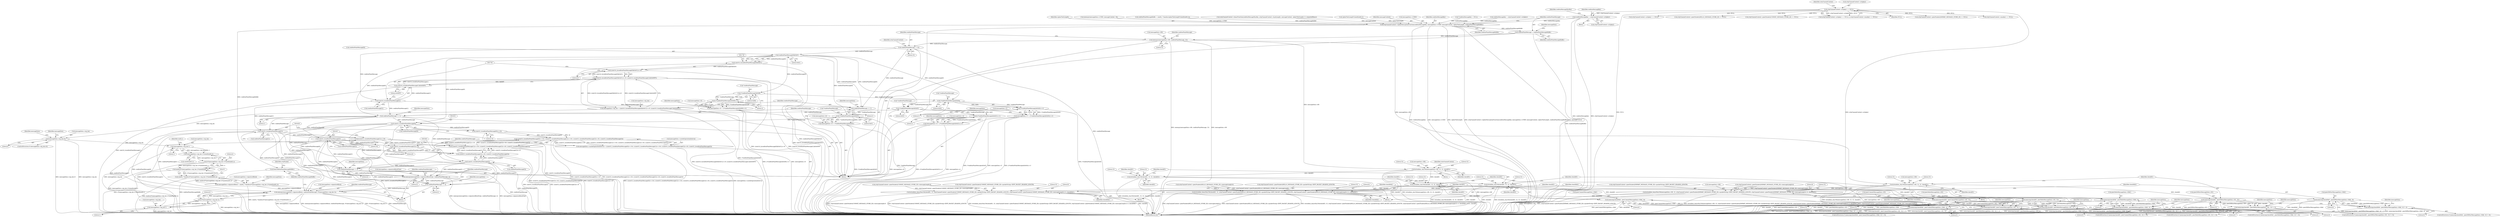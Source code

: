 digraph "0_bzrtp_bbb1e6e2f467ee4bd7b9a8c800e4f07343d7d99b@pointer" {
"1001330" [label="(Call,confirmMessageKey = zrtpChannelContext->zrtpkeyi)"];
"1001317" [label="(Call,zrtpChannelContext->zrtpkeyi == NULL)"];
"1001438" [label="(Call,zrtpChannelContext->cipherDecryptionFunction(confirmMessageKey, messageData->CFBIV, messageContent, cipherTextLength, confirmPlainMessageBuffer))"];
"1001446" [label="(Call,confirmPlainMessage = confirmPlainMessageBuffer)"];
"1001449" [label="(Call,memcpy(messageData->H0, confirmPlainMessage, 32))"];
"1001455" [label="(Call,confirmPlainMessage +=33)"];
"1001757" [label="(Call,confirmPlainMessage[0]&0x01)"];
"1001755" [label="(Call,(uint16_t)(confirmPlainMessage[0]&0x01))"];
"1001754" [label="(Call,((uint16_t)(confirmPlainMessage[0]&0x01))<<8)"];
"1001753" [label="(Call,((uint16_t)(confirmPlainMessage[0]&0x01))<<8 | (((uint16_t)confirmPlainMessage[1])&0x00FF))"];
"1001749" [label="(Call,messageData->sig_len = ((uint16_t)(confirmPlainMessage[0]&0x01))<<8 | (((uint16_t)confirmPlainMessage[1])&0x00FF))"];
"1001851" [label="(Call,messageData->sig_len>0)"];
"1001876" [label="(Call,messageData->sig_len-1)"];
"1001875" [label="(Call,(messageData->sig_len-1)*sizeof(uint8_t))"];
"1001873" [label="(Call,4*(messageData->sig_len-1)*sizeof(uint8_t))"];
"1001872" [label="(Call,malloc(4*(messageData->sig_len-1)*sizeof(uint8_t)))"];
"1001870" [label="(Call,(uint8_t *)malloc(4*(messageData->sig_len-1)*sizeof(uint8_t)))"];
"1001866" [label="(Call,messageData->signatureBlock = (uint8_t *)malloc(4*(messageData->sig_len-1)*sizeof(uint8_t)))"];
"1001883" [label="(Call,memcpy(messageData->signatureBlock, confirmPlainMessage, 4*(messageData->sig_len-1)))"];
"1001890" [label="(Call,messageData->sig_len-1)"];
"1001888" [label="(Call,4*(messageData->sig_len-1))"];
"1001770" [label="(Call,confirmPlainMessage += 2)"];
"1001811" [label="(Call,confirmPlainMessage += 1)"];
"1001820" [label="(Call,(uint32_t)confirmPlainMessage[0])"];
"1001819" [label="(Call,((uint32_t)confirmPlainMessage[0])<<24)"];
"1001818" [label="(Call,(((uint32_t)confirmPlainMessage[0])<<24) | (((uint32_t)confirmPlainMessage[1])<<16) | (((uint32_t)confirmPlainMessage[2])<<8) | ((uint32_t)confirmPlainMessage[3]))"];
"1001814" [label="(Call,messageData->cacheExpirationInterval = (((uint32_t)confirmPlainMessage[0])<<24) | (((uint32_t)confirmPlainMessage[1])<<16) | (((uint32_t)confirmPlainMessage[2])<<8) | ((uint32_t)confirmPlainMessage[3]))"];
"1001847" [label="(Call,confirmPlainMessage += 4)"];
"1001857" [label="(Call,memcpy(messageData->signatureBlockType, confirmPlainMessage, 4))"];
"1001863" [label="(Call,confirmPlainMessage += 4)"];
"1001828" [label="(Call,(uint32_t)confirmPlainMessage[1])"];
"1001827" [label="(Call,((uint32_t)confirmPlainMessage[1])<<16)"];
"1001826" [label="(Call,(((uint32_t)confirmPlainMessage[1])<<16) | (((uint32_t)confirmPlainMessage[2])<<8) | ((uint32_t)confirmPlainMessage[3]))"];
"1001836" [label="(Call,(uint32_t)confirmPlainMessage[2])"];
"1001835" [label="(Call,((uint32_t)confirmPlainMessage[2])<<8)"];
"1001834" [label="(Call,(((uint32_t)confirmPlainMessage[2])<<8) | ((uint32_t)confirmPlainMessage[3]))"];
"1001842" [label="(Call,(uint32_t)confirmPlainMessage[3])"];
"1001778" [label="(Call,(*confirmPlainMessage)&0x08)"];
"1001777" [label="(Call,((*confirmPlainMessage)&0x08)>>3)"];
"1001773" [label="(Call,messageData->E = ((*confirmPlainMessage)&0x08)>>3)"];
"1001788" [label="(Call,(*confirmPlainMessage)&0x04)"];
"1001787" [label="(Call,((*confirmPlainMessage)&0x04)>>2)"];
"1001783" [label="(Call,messageData->V = ((*confirmPlainMessage)&0x04)>>2)"];
"1001798" [label="(Call,(*confirmPlainMessage)&0x02)"];
"1001797" [label="(Call,((*confirmPlainMessage)&0x02)>>1)"];
"1001793" [label="(Call,messageData->A = ((*confirmPlainMessage)&0x02)>>1)"];
"1001807" [label="(Call,(*confirmPlainMessage)&0x01)"];
"1001803" [label="(Call,messageData->D = (*confirmPlainMessage)&0x01)"];
"1001764" [label="(Call,(uint16_t)confirmPlainMessage[1])"];
"1001763" [label="(Call,((uint16_t)confirmPlainMessage[1])&0x00FF)"];
"1001472" [label="(Call,bctoolbox_sha256(messageData->H0, 32, 32, checkH1))"];
"1001513" [label="(Call,bctoolbox_sha256(checkH1, 32, 32, checkH2))"];
"1001520" [label="(Call,memcmp(checkH2, peerCommitMessageData->H2, 32))"];
"1001519" [label="(Call,memcmp(checkH2, peerCommitMessageData->H2, 32) != 0)"];
"1001532" [label="(Call,bctoolbox_hmacSha256(checkH1, 32, zrtpChannelContext->peerPackets[COMMIT_MESSAGE_STORE_ID]->packetString+ZRTP_PACKET_HEADER_LENGTH, zrtpChannelContext->peerPackets[COMMIT_MESSAGE_STORE_ID]->messageLength-8, 8, checkMAC))"];
"1001557" [label="(Call,memcmp(checkMAC, peerCommitMessageData->MAC, 8))"];
"1001556" [label="(Call,memcmp(checkMAC, peerCommitMessageData->MAC, 8) != 0)"];
"1001599" [label="(Call,bctoolbox_sha256(checkH1, 32, 32, checkH2))"];
"1001604" [label="(Call,bctoolbox_sha256(checkH2, 32, 32, checkH3))"];
"1001611" [label="(Call,memcmp(checkH3, peerHelloMessageData->H3, 32))"];
"1001610" [label="(Call,memcmp(checkH3, peerHelloMessageData->H3, 32) != 0)"];
"1001623" [label="(Call,bctoolbox_hmacSha256(checkH2, 32, zrtpChannelContext->peerPackets[HELLO_MESSAGE_STORE_ID]->packetString+ZRTP_PACKET_HEADER_LENGTH, zrtpChannelContext->peerPackets[HELLO_MESSAGE_STORE_ID]->messageLength-8, 8, checkMAC))"];
"1001648" [label="(Call,memcmp(checkMAC, peerHelloMessageData->MAC, 8))"];
"1001647" [label="(Call,memcmp(checkMAC, peerHelloMessageData->MAC, 8) != 0)"];
"1001689" [label="(Call,bctoolbox_sha256(messageData->H0, 32, 32, checkH1))"];
"1001698" [label="(Call,memcmp(checkH1, peerDHPartMessageData->H1, 32))"];
"1001697" [label="(Call,memcmp(checkH1, peerDHPartMessageData->H1, 32) != 0)"];
"1001710" [label="(Call,bctoolbox_hmacSha256(messageData->H0, 32, zrtpChannelContext->peerPackets[DHPART_MESSAGE_STORE_ID]->packetString+ZRTP_PACKET_HEADER_LENGTH, zrtpChannelContext->peerPackets[DHPART_MESSAGE_STORE_ID]->messageLength-8, 8, checkMAC))"];
"1001737" [label="(Call,memcmp(checkMAC, peerDHPartMessageData->MAC, 8))"];
"1001736" [label="(Call,memcmp(checkMAC, peerDHPartMessageData->MAC, 8) != 0)"];
"1001902" [label="(Call,free(confirmPlainMessageBuffer))"];
"1001808" [label="(Call,*confirmPlainMessage)"];
"1001801" [label="(Literal,0x02)"];
"1001899" [label="(Identifier,messageData)"];
"1001607" [label="(Literal,32)"];
"1001349" [label="(Call,zrtpChannelContext->zrtpkeyr == NULL)"];
"1001294" [label="(Block,)"];
"1001876" [label="(Call,messageData->sig_len-1)"];
"1001828" [label="(Call,(uint32_t)confirmPlainMessage[1])"];
"1001599" [label="(Call,bctoolbox_sha256(checkH1, 32, 32, checkH2))"];
"1001735" [label="(ControlStructure,if (memcmp(checkMAC, peerDHPartMessageData->MAC, 8) != 0))"];
"1001802" [label="(Literal,1)"];
"1001737" [label="(Call,memcmp(checkMAC, peerDHPartMessageData->MAC, 8))"];
"1001331" [label="(Identifier,confirmMessageKey)"];
"1001834" [label="(Call,(((uint32_t)confirmPlainMessage[2])<<8) | ((uint32_t)confirmPlainMessage[3]))"];
"1001803" [label="(Call,messageData->D = (*confirmPlainMessage)&0x01)"];
"1001449" [label="(Call,memcpy(messageData->H0, confirmPlainMessage, 32))"];
"1001362" [label="(Call,confirmMessageKey = zrtpChannelContext->zrtpkeyr)"];
"1001862" [label="(Literal,4)"];
"1001520" [label="(Call,memcmp(checkH2, peerCommitMessageData->H2, 32))"];
"1001793" [label="(Call,messageData->A = ((*confirmPlainMessage)&0x02)>>1)"];
"1001750" [label="(Call,messageData->sig_len)"];
"1001795" [label="(Identifier,messageData)"];
"1001434" [label="(Call,cipherTextLength*sizeof(uint8_t))"];
"1001882" [label="(Identifier,uint8_t)"];
"1001602" [label="(Literal,32)"];
"1001482" [label="(Identifier,zrtpChannelContext)"];
"1001544" [label="(Call,zrtpChannelContext->peerPackets[COMMIT_MESSAGE_STORE_ID]->messageLength-8)"];
"1001715" [label="(Call,zrtpChannelContext->peerPackets[DHPART_MESSAGE_STORE_ID]->packetString+ZRTP_PACKET_HEADER_LENGTH)"];
"1001443" [label="(Identifier,messageContent)"];
"1001779" [label="(Call,*confirmPlainMessage)"];
"1001518" [label="(ControlStructure,if (memcmp(checkH2, peerCommitMessageData->H2, 32) != 0))"];
"1001462" [label="(Identifier,zrtpChannelContext)"];
"1001661" [label="(Block,)"];
"1001533" [label="(Identifier,checkH1)"];
"1001476" [label="(Literal,32)"];
"1001605" [label="(Identifier,checkH2)"];
"1001645" [label="(Identifier,checkMAC)"];
"1001794" [label="(Call,messageData->A)"];
"1001742" [label="(Literal,8)"];
"1001819" [label="(Call,((uint32_t)confirmPlainMessage[0])<<24)"];
"1001698" [label="(Call,memcmp(checkH1, peerDHPartMessageData->H1, 32))"];
"1001707" [label="(Identifier,messageData)"];
"1001844" [label="(Call,confirmPlainMessage[3])"];
"1001778" [label="(Call,(*confirmPlainMessage)&0x08)"];
"1001557" [label="(Call,memcmp(checkMAC, peerCommitMessageData->MAC, 8))"];
"1001704" [label="(Literal,0)"];
"1001612" [label="(Identifier,checkH3)"];
"1001624" [label="(Identifier,checkH2)"];
"1001440" [label="(Call,messageData->CFBIV)"];
"1001866" [label="(Call,messageData->signatureBlock = (uint8_t *)malloc(4*(messageData->sig_len-1)*sizeof(uint8_t)))"];
"1001764" [label="(Call,(uint16_t)confirmPlainMessage[1])"];
"1001772" [label="(Literal,2)"];
"1001516" [label="(Literal,32)"];
"1001336" [label="(Identifier,confirmMessageMacKey)"];
"1001757" [label="(Call,confirmPlainMessage[0]&0x01)"];
"1001711" [label="(Call,messageData->H0)"];
"1001906" [label="(Identifier,zrtpPacket)"];
"1001758" [label="(Call,confirmPlainMessage[0])"];
"1001749" [label="(Call,messageData->sig_len = ((uint16_t)(confirmPlainMessage[0]&0x01))<<8 | (((uint16_t)confirmPlainMessage[1])&0x00FF))"];
"1001761" [label="(Literal,0x01)"];
"1001576" [label="(Call,zrtpChannelContext->peerPackets[HELLO_MESSAGE_STORE_ID] == NULL)"];
"1001766" [label="(Call,confirmPlainMessage[1])"];
"1001855" [label="(Literal,0)"];
"1001472" [label="(Call,bctoolbox_sha256(messageData->H0, 32, 32, checkH1))"];
"1001695" [label="(Identifier,checkH1)"];
"1001785" [label="(Identifier,messageData)"];
"1001833" [label="(Literal,16)"];
"1001781" [label="(Literal,0x08)"];
"1001867" [label="(Call,messageData->signatureBlock)"];
"1001812" [label="(Identifier,confirmPlainMessage)"];
"1001439" [label="(Identifier,confirmMessageKey)"];
"1001694" [label="(Literal,32)"];
"1001453" [label="(Identifier,confirmPlainMessage)"];
"1001445" [label="(Identifier,confirmPlainMessageBuffer)"];
"1001724" [label="(Call,zrtpChannelContext->peerPackets[DHPART_MESSAGE_STORE_ID]->messageLength-8)"];
"1001842" [label="(Call,(uint32_t)confirmPlainMessage[3])"];
"1001863" [label="(Call,confirmPlainMessage += 4)"];
"1001865" [label="(Literal,4)"];
"1001478" [label="(Identifier,checkH1)"];
"1001490" [label="(Call,zrtpChannelContext->peerPackets[COMMIT_MESSAGE_STORE_ID] == NULL)"];
"1001324" [label="(Identifier,zrtpChannelContext)"];
"1001535" [label="(Call,zrtpChannelContext->peerPackets[COMMIT_MESSAGE_STORE_ID]->packetString+ZRTP_PACKET_HEADER_LENGTH)"];
"1001534" [label="(Literal,32)"];
"1001553" [label="(Literal,8)"];
"1001822" [label="(Call,confirmPlainMessage[0])"];
"1001316" [label="(Call,(zrtpChannelContext->zrtpkeyi == NULL) || (zrtpChannelContext->mackeyi == NULL))"];
"1001562" [label="(Literal,8)"];
"1001529" [label="(Identifier,messageData)"];
"1001858" [label="(Call,messageData->signatureBlockType)"];
"1001710" [label="(Call,bctoolbox_hmacSha256(messageData->H0, 32, zrtpChannelContext->peerPackets[DHPART_MESSAGE_STORE_ID]->packetString+ZRTP_PACKET_HEADER_LENGTH, zrtpChannelContext->peerPackets[DHPART_MESSAGE_STORE_ID]->messageLength-8, 8, checkMAC))"];
"1001555" [label="(ControlStructure,if (memcmp(checkMAC, peerCommitMessageData->MAC, 8) != 0))"];
"1001813" [label="(Literal,1)"];
"1001525" [label="(Literal,32)"];
"1001700" [label="(Call,peerDHPartMessageData->H1)"];
"1001321" [label="(Identifier,NULL)"];
"1001751" [label="(Identifier,messageData)"];
"1001613" [label="(Call,peerHelloMessageData->H3)"];
"1001635" [label="(Call,zrtpChannelContext->peerPackets[HELLO_MESSAGE_STORE_ID]->messageLength-8)"];
"1001734" [label="(Identifier,checkMAC)"];
"1001521" [label="(Identifier,checkH2)"];
"1001769" [label="(Literal,0x00FF)"];
"1001603" [label="(Identifier,checkH2)"];
"1001773" [label="(Call,messageData->E = ((*confirmPlainMessage)&0x08)>>3)"];
"1001609" [label="(ControlStructure,if (memcmp(checkH3, peerHelloMessageData->H3, 32) != 0))"];
"1001743" [label="(Literal,0)"];
"1001648" [label="(Call,memcmp(checkMAC, peerHelloMessageData->MAC, 8))"];
"1001880" [label="(Literal,1)"];
"1001650" [label="(Call,peerHelloMessageData->MAC)"];
"1001861" [label="(Identifier,confirmPlainMessage)"];
"1001851" [label="(Call,messageData->sig_len>0)"];
"1001296" [label="(Call,*confirmMessageKey = NULL)"];
"1001856" [label="(Block,)"];
"1001485" [label="(Block,)"];
"1001447" [label="(Identifier,confirmPlainMessage)"];
"1001835" [label="(Call,((uint32_t)confirmPlainMessage[2])<<8)"];
"1001646" [label="(ControlStructure,if (memcmp(checkMAC, peerHelloMessageData->MAC, 8) != 0))"];
"1001703" [label="(Literal,32)"];
"1001820" [label="(Call,(uint32_t)confirmPlainMessage[0])"];
"1001816" [label="(Identifier,messageData)"];
"1001775" [label="(Identifier,messageData)"];
"1001647" [label="(Call,memcmp(checkMAC, peerHelloMessageData->MAC, 8) != 0)"];
"1001739" [label="(Call,peerDHPartMessageData->MAC)"];
"1001317" [label="(Call,zrtpChannelContext->zrtpkeyi == NULL)"];
"1001526" [label="(Literal,0)"];
"1001456" [label="(Identifier,confirmPlainMessage)"];
"1001903" [label="(Identifier,confirmPlainMessageBuffer)"];
"1001849" [label="(Literal,4)"];
"1001600" [label="(Identifier,checkH1)"];
"1001783" [label="(Call,messageData->V = ((*confirmPlainMessage)&0x04)>>2)"];
"1001626" [label="(Call,zrtpChannelContext->peerPackets[HELLO_MESSAGE_STORE_ID]->packetString+ZRTP_PACKET_HEADER_LENGTH)"];
"1001666" [label="(Call,zrtpChannelContext->peerPackets[DHPART_MESSAGE_STORE_ID] == NULL)"];
"1001877" [label="(Call,messageData->sig_len)"];
"1001446" [label="(Call,confirmPlainMessage = confirmPlainMessageBuffer)"];
"1001444" [label="(Identifier,cipherTextLength)"];
"1001314" [label="(Block,)"];
"1001804" [label="(Call,messageData->D)"];
"1001770" [label="(Call,confirmPlainMessage += 2)"];
"1001827" [label="(Call,((uint32_t)confirmPlainMessage[1])<<16)"];
"1001763" [label="(Call,((uint16_t)confirmPlainMessage[1])&0x00FF)"];
"1001556" [label="(Call,memcmp(checkMAC, peerCommitMessageData->MAC, 8) != 0)"];
"1001318" [label="(Call,zrtpChannelContext->zrtpkeyi)"];
"1001853" [label="(Identifier,messageData)"];
"1001753" [label="(Call,((uint16_t)(confirmPlainMessage[0]&0x01))<<8 | (((uint16_t)confirmPlainMessage[1])&0x00FF))"];
"1001448" [label="(Identifier,confirmPlainMessageBuffer)"];
"1001755" [label="(Call,(uint16_t)(confirmPlainMessage[0]&0x01))"];
"1001826" [label="(Call,(((uint32_t)confirmPlainMessage[1])<<16) | (((uint32_t)confirmPlainMessage[2])<<8) | ((uint32_t)confirmPlainMessage[3]))"];
"1001788" [label="(Call,(*confirmPlainMessage)&0x04)"];
"1001733" [label="(Literal,8)"];
"1001451" [label="(Identifier,messageData)"];
"1001693" [label="(Literal,32)"];
"1001554" [label="(Identifier,checkMAC)"];
"1001746" [label="(Identifier,messageData)"];
"1001438" [label="(Call,zrtpChannelContext->cipherDecryptionFunction(confirmMessageKey, messageData->CFBIV, messageContent, cipherTextLength, confirmPlainMessageBuffer))"];
"1001604" [label="(Call,bctoolbox_sha256(checkH2, 32, 32, checkH3))"];
"1001455" [label="(Call,confirmPlainMessage +=33)"];
"1001515" [label="(Literal,32)"];
"1001850" [label="(ControlStructure,if (messageData->sig_len>0))"];
"1001610" [label="(Call,memcmp(checkH3, peerHelloMessageData->H3, 32) != 0)"];
"1001771" [label="(Identifier,confirmPlainMessage)"];
"1001784" [label="(Call,messageData->V)"];
"1001532" [label="(Call,bctoolbox_hmacSha256(checkH1, 32, zrtpChannelContext->peerPackets[COMMIT_MESSAGE_STORE_ID]->packetString+ZRTP_PACKET_HEADER_LENGTH, zrtpChannelContext->peerPackets[COMMIT_MESSAGE_STORE_ID]->messageLength-8, 8, checkMAC))"];
"1001623" [label="(Call,bctoolbox_hmacSha256(checkH2, 32, zrtpChannelContext->peerPackets[HELLO_MESSAGE_STORE_ID]->packetString+ZRTP_PACKET_HEADER_LENGTH, zrtpChannelContext->peerPackets[HELLO_MESSAGE_STORE_ID]->messageLength-8, 8, checkMAC))"];
"1001852" [label="(Call,messageData->sig_len)"];
"1001889" [label="(Literal,4)"];
"1001558" [label="(Identifier,checkMAC)"];
"1001873" [label="(Call,4*(messageData->sig_len-1)*sizeof(uint8_t))"];
"1001754" [label="(Call,((uint16_t)(confirmPlainMessage[0]&0x01))<<8)"];
"1001805" [label="(Identifier,messageData)"];
"1001864" [label="(Identifier,confirmPlainMessage)"];
"1001625" [label="(Literal,32)"];
"1001513" [label="(Call,bctoolbox_sha256(checkH1, 32, 32, checkH2))"];
"1001644" [label="(Literal,8)"];
"1001699" [label="(Identifier,checkH1)"];
"1001697" [label="(Call,memcmp(checkH1, peerDHPartMessageData->H1, 32) != 0)"];
"1001689" [label="(Call,bctoolbox_sha256(messageData->H0, 32, 32, checkH1))"];
"1001653" [label="(Literal,8)"];
"1001825" [label="(Literal,24)"];
"1001848" [label="(Identifier,confirmPlainMessage)"];
"1001714" [label="(Literal,32)"];
"1001712" [label="(Identifier,messageData)"];
"1001774" [label="(Call,messageData->E)"];
"1001649" [label="(Identifier,checkMAC)"];
"1001330" [label="(Call,confirmMessageKey = zrtpChannelContext->zrtpkeyi)"];
"1001787" [label="(Call,((*confirmPlainMessage)&0x04)>>2)"];
"1001884" [label="(Call,messageData->signatureBlock)"];
"1001611" [label="(Call,memcmp(checkH3, peerHelloMessageData->H3, 32))"];
"1001388" [label="(Call,memcpy(messageData->CFBIV, messageContent, 16))"];
"1001617" [label="(Literal,0)"];
"1001874" [label="(Literal,4)"];
"1001657" [label="(Identifier,messageData)"];
"1001332" [label="(Call,zrtpChannelContext->zrtpkeyi)"];
"1001457" [label="(Literal,33)"];
"1001902" [label="(Call,free(confirmPlainMessageBuffer))"];
"1001847" [label="(Call,confirmPlainMessage += 4)"];
"1001810" [label="(Literal,0x01)"];
"1001888" [label="(Call,4*(messageData->sig_len-1))"];
"1001891" [label="(Call,messageData->sig_len)"];
"1001777" [label="(Call,((*confirmPlainMessage)&0x08)>>3)"];
"1001791" [label="(Literal,0x04)"];
"1001872" [label="(Call,malloc(4*(messageData->sig_len-1)*sizeof(uint8_t)))"];
"1001859" [label="(Identifier,messageData)"];
"1001841" [label="(Literal,8)"];
"1001606" [label="(Literal,32)"];
"1001690" [label="(Call,messageData->H0)"];
"1001782" [label="(Literal,3)"];
"1001890" [label="(Call,messageData->sig_len-1)"];
"1001883" [label="(Call,memcpy(messageData->signatureBlock, confirmPlainMessage, 4*(messageData->sig_len-1)))"];
"1001857" [label="(Call,memcpy(messageData->signatureBlockType, confirmPlainMessage, 4))"];
"1001477" [label="(Literal,32)"];
"1001559" [label="(Call,peerCommitMessageData->MAC)"];
"1001894" [label="(Literal,1)"];
"1001563" [label="(Literal,0)"];
"1001514" [label="(Identifier,checkH1)"];
"1001322" [label="(Call,zrtpChannelContext->mackeyi == NULL)"];
"1001887" [label="(Identifier,confirmPlainMessage)"];
"1001815" [label="(Call,messageData->cacheExpirationInterval)"];
"1001566" [label="(Identifier,messageData)"];
"1001620" [label="(Identifier,messageData)"];
"1001429" [label="(Call,confirmPlainMessageBuffer = (uint8_t *)malloc(cipherTextLength*sizeof(uint8_t)))"];
"1001836" [label="(Call,(uint32_t)confirmPlainMessage[2])"];
"1001792" [label="(Literal,2)"];
"1001406" [label="(Call,zrtpChannelContext->hmacFunction(confirmMessageMacKey, zrtpChannelContext->hashLength, messageContent, cipherTextLength, 8, computedHmac))"];
"1001797" [label="(Call,((*confirmPlainMessage)&0x02)>>1)"];
"1001608" [label="(Identifier,checkH3)"];
"1001517" [label="(Identifier,checkH2)"];
"1001885" [label="(Identifier,messageData)"];
"1001811" [label="(Call,confirmPlainMessage += 1)"];
"1001473" [label="(Call,messageData->H0)"];
"1001798" [label="(Call,(*confirmPlainMessage)&0x02)"];
"1001654" [label="(Literal,0)"];
"1001696" [label="(ControlStructure,if (memcmp(checkH1, peerDHPartMessageData->H1, 32) != 0))"];
"1001450" [label="(Call,messageData->H0)"];
"1001814" [label="(Call,messageData->cacheExpirationInterval = (((uint32_t)confirmPlainMessage[0])<<24) | (((uint32_t)confirmPlainMessage[1])<<16) | (((uint32_t)confirmPlainMessage[2])<<8) | ((uint32_t)confirmPlainMessage[3]))"];
"1001881" [label="(Call,sizeof(uint8_t))"];
"1001789" [label="(Call,*confirmPlainMessage)"];
"1001470" [label="(Block,)"];
"1001868" [label="(Identifier,messageData)"];
"1001838" [label="(Call,confirmPlainMessage[2])"];
"1001570" [label="(Block,)"];
"1001736" [label="(Call,memcmp(checkMAC, peerDHPartMessageData->MAC, 8) != 0)"];
"1001818" [label="(Call,(((uint32_t)confirmPlainMessage[0])<<24) | (((uint32_t)confirmPlainMessage[1])<<16) | (((uint32_t)confirmPlainMessage[2])<<8) | ((uint32_t)confirmPlainMessage[3]))"];
"1001762" [label="(Literal,8)"];
"1001738" [label="(Identifier,checkMAC)"];
"1001454" [label="(Literal,32)"];
"1001616" [label="(Literal,32)"];
"1001601" [label="(Literal,32)"];
"1001522" [label="(Call,peerCommitMessageData->H2)"];
"1001875" [label="(Call,(messageData->sig_len-1)*sizeof(uint8_t))"];
"1001830" [label="(Call,confirmPlainMessage[1])"];
"1001966" [label="(MethodReturn,int)"];
"1001870" [label="(Call,(uint8_t *)malloc(4*(messageData->sig_len-1)*sizeof(uint8_t)))"];
"1001519" [label="(Call,memcmp(checkH2, peerCommitMessageData->H2, 32) != 0)"];
"1001799" [label="(Call,*confirmPlainMessage)"];
"1001807" [label="(Call,(*confirmPlainMessage)&0x01)"];
"1001330" -> "1001314"  [label="AST: "];
"1001330" -> "1001332"  [label="CFG: "];
"1001331" -> "1001330"  [label="AST: "];
"1001332" -> "1001330"  [label="AST: "];
"1001336" -> "1001330"  [label="CFG: "];
"1001330" -> "1001966"  [label="DDG: zrtpChannelContext->zrtpkeyi"];
"1001330" -> "1001966"  [label="DDG: confirmMessageKey"];
"1001317" -> "1001330"  [label="DDG: zrtpChannelContext->zrtpkeyi"];
"1001330" -> "1001438"  [label="DDG: confirmMessageKey"];
"1001317" -> "1001316"  [label="AST: "];
"1001317" -> "1001321"  [label="CFG: "];
"1001318" -> "1001317"  [label="AST: "];
"1001321" -> "1001317"  [label="AST: "];
"1001324" -> "1001317"  [label="CFG: "];
"1001316" -> "1001317"  [label="CFG: "];
"1001317" -> "1001966"  [label="DDG: zrtpChannelContext->zrtpkeyi"];
"1001317" -> "1001966"  [label="DDG: NULL"];
"1001317" -> "1001316"  [label="DDG: zrtpChannelContext->zrtpkeyi"];
"1001317" -> "1001316"  [label="DDG: NULL"];
"1001317" -> "1001322"  [label="DDG: NULL"];
"1001317" -> "1001349"  [label="DDG: NULL"];
"1001317" -> "1001490"  [label="DDG: NULL"];
"1001317" -> "1001576"  [label="DDG: NULL"];
"1001317" -> "1001666"  [label="DDG: NULL"];
"1001438" -> "1001294"  [label="AST: "];
"1001438" -> "1001445"  [label="CFG: "];
"1001439" -> "1001438"  [label="AST: "];
"1001440" -> "1001438"  [label="AST: "];
"1001443" -> "1001438"  [label="AST: "];
"1001444" -> "1001438"  [label="AST: "];
"1001445" -> "1001438"  [label="AST: "];
"1001447" -> "1001438"  [label="CFG: "];
"1001438" -> "1001966"  [label="DDG: confirmMessageKey"];
"1001438" -> "1001966"  [label="DDG: messageData->CFBIV"];
"1001438" -> "1001966"  [label="DDG: cipherTextLength"];
"1001438" -> "1001966"  [label="DDG: zrtpChannelContext->cipherDecryptionFunction(confirmMessageKey, messageData->CFBIV, messageContent, cipherTextLength, confirmPlainMessageBuffer)"];
"1001438" -> "1001966"  [label="DDG: messageContent"];
"1001362" -> "1001438"  [label="DDG: confirmMessageKey"];
"1001296" -> "1001438"  [label="DDG: confirmMessageKey"];
"1001388" -> "1001438"  [label="DDG: messageData->CFBIV"];
"1001406" -> "1001438"  [label="DDG: messageContent"];
"1001434" -> "1001438"  [label="DDG: cipherTextLength"];
"1001429" -> "1001438"  [label="DDG: confirmPlainMessageBuffer"];
"1001438" -> "1001446"  [label="DDG: confirmPlainMessageBuffer"];
"1001438" -> "1001902"  [label="DDG: confirmPlainMessageBuffer"];
"1001446" -> "1001294"  [label="AST: "];
"1001446" -> "1001448"  [label="CFG: "];
"1001447" -> "1001446"  [label="AST: "];
"1001448" -> "1001446"  [label="AST: "];
"1001451" -> "1001446"  [label="CFG: "];
"1001446" -> "1001966"  [label="DDG: confirmPlainMessageBuffer"];
"1001446" -> "1001449"  [label="DDG: confirmPlainMessage"];
"1001449" -> "1001294"  [label="AST: "];
"1001449" -> "1001454"  [label="CFG: "];
"1001450" -> "1001449"  [label="AST: "];
"1001453" -> "1001449"  [label="AST: "];
"1001454" -> "1001449"  [label="AST: "];
"1001456" -> "1001449"  [label="CFG: "];
"1001449" -> "1001966"  [label="DDG: memcpy(messageData->H0, confirmPlainMessage, 32)"];
"1001449" -> "1001966"  [label="DDG: messageData->H0"];
"1001449" -> "1001455"  [label="DDG: confirmPlainMessage"];
"1001449" -> "1001472"  [label="DDG: messageData->H0"];
"1001449" -> "1001689"  [label="DDG: messageData->H0"];
"1001455" -> "1001294"  [label="AST: "];
"1001455" -> "1001457"  [label="CFG: "];
"1001456" -> "1001455"  [label="AST: "];
"1001457" -> "1001455"  [label="AST: "];
"1001462" -> "1001455"  [label="CFG: "];
"1001455" -> "1001966"  [label="DDG: confirmPlainMessage"];
"1001455" -> "1001757"  [label="DDG: confirmPlainMessage"];
"1001455" -> "1001764"  [label="DDG: confirmPlainMessage"];
"1001455" -> "1001770"  [label="DDG: confirmPlainMessage"];
"1001757" -> "1001755"  [label="AST: "];
"1001757" -> "1001761"  [label="CFG: "];
"1001758" -> "1001757"  [label="AST: "];
"1001761" -> "1001757"  [label="AST: "];
"1001755" -> "1001757"  [label="CFG: "];
"1001757" -> "1001755"  [label="DDG: confirmPlainMessage[0]"];
"1001757" -> "1001755"  [label="DDG: 0x01"];
"1001757" -> "1001770"  [label="DDG: confirmPlainMessage[0]"];
"1001757" -> "1001778"  [label="DDG: confirmPlainMessage[0]"];
"1001757" -> "1001788"  [label="DDG: confirmPlainMessage[0]"];
"1001757" -> "1001798"  [label="DDG: confirmPlainMessage[0]"];
"1001757" -> "1001807"  [label="DDG: confirmPlainMessage[0]"];
"1001757" -> "1001811"  [label="DDG: confirmPlainMessage[0]"];
"1001757" -> "1001820"  [label="DDG: confirmPlainMessage[0]"];
"1001755" -> "1001754"  [label="AST: "];
"1001756" -> "1001755"  [label="AST: "];
"1001762" -> "1001755"  [label="CFG: "];
"1001755" -> "1001966"  [label="DDG: confirmPlainMessage[0]&0x01"];
"1001755" -> "1001754"  [label="DDG: confirmPlainMessage[0]&0x01"];
"1001754" -> "1001753"  [label="AST: "];
"1001754" -> "1001762"  [label="CFG: "];
"1001762" -> "1001754"  [label="AST: "];
"1001765" -> "1001754"  [label="CFG: "];
"1001754" -> "1001966"  [label="DDG: (uint16_t)(confirmPlainMessage[0]&0x01)"];
"1001754" -> "1001753"  [label="DDG: (uint16_t)(confirmPlainMessage[0]&0x01)"];
"1001754" -> "1001753"  [label="DDG: 8"];
"1001753" -> "1001749"  [label="AST: "];
"1001753" -> "1001763"  [label="CFG: "];
"1001763" -> "1001753"  [label="AST: "];
"1001749" -> "1001753"  [label="CFG: "];
"1001753" -> "1001966"  [label="DDG: ((uint16_t)(confirmPlainMessage[0]&0x01))<<8"];
"1001753" -> "1001966"  [label="DDG: ((uint16_t)confirmPlainMessage[1])&0x00FF"];
"1001753" -> "1001749"  [label="DDG: ((uint16_t)(confirmPlainMessage[0]&0x01))<<8"];
"1001753" -> "1001749"  [label="DDG: ((uint16_t)confirmPlainMessage[1])&0x00FF"];
"1001763" -> "1001753"  [label="DDG: (uint16_t)confirmPlainMessage[1]"];
"1001763" -> "1001753"  [label="DDG: 0x00FF"];
"1001749" -> "1001294"  [label="AST: "];
"1001750" -> "1001749"  [label="AST: "];
"1001771" -> "1001749"  [label="CFG: "];
"1001749" -> "1001966"  [label="DDG: ((uint16_t)(confirmPlainMessage[0]&0x01))<<8 | (((uint16_t)confirmPlainMessage[1])&0x00FF)"];
"1001749" -> "1001851"  [label="DDG: messageData->sig_len"];
"1001851" -> "1001850"  [label="AST: "];
"1001851" -> "1001855"  [label="CFG: "];
"1001852" -> "1001851"  [label="AST: "];
"1001855" -> "1001851"  [label="AST: "];
"1001859" -> "1001851"  [label="CFG: "];
"1001899" -> "1001851"  [label="CFG: "];
"1001851" -> "1001966"  [label="DDG: messageData->sig_len>0"];
"1001851" -> "1001966"  [label="DDG: messageData->sig_len"];
"1001851" -> "1001876"  [label="DDG: messageData->sig_len"];
"1001876" -> "1001875"  [label="AST: "];
"1001876" -> "1001880"  [label="CFG: "];
"1001877" -> "1001876"  [label="AST: "];
"1001880" -> "1001876"  [label="AST: "];
"1001882" -> "1001876"  [label="CFG: "];
"1001876" -> "1001875"  [label="DDG: messageData->sig_len"];
"1001876" -> "1001875"  [label="DDG: 1"];
"1001876" -> "1001890"  [label="DDG: messageData->sig_len"];
"1001875" -> "1001873"  [label="AST: "];
"1001875" -> "1001881"  [label="CFG: "];
"1001881" -> "1001875"  [label="AST: "];
"1001873" -> "1001875"  [label="CFG: "];
"1001875" -> "1001873"  [label="DDG: messageData->sig_len-1"];
"1001873" -> "1001872"  [label="AST: "];
"1001874" -> "1001873"  [label="AST: "];
"1001872" -> "1001873"  [label="CFG: "];
"1001873" -> "1001966"  [label="DDG: (messageData->sig_len-1)*sizeof(uint8_t)"];
"1001873" -> "1001872"  [label="DDG: 4"];
"1001873" -> "1001872"  [label="DDG: (messageData->sig_len-1)*sizeof(uint8_t)"];
"1001872" -> "1001870"  [label="AST: "];
"1001870" -> "1001872"  [label="CFG: "];
"1001872" -> "1001966"  [label="DDG: 4*(messageData->sig_len-1)*sizeof(uint8_t)"];
"1001872" -> "1001870"  [label="DDG: 4*(messageData->sig_len-1)*sizeof(uint8_t)"];
"1001870" -> "1001866"  [label="AST: "];
"1001871" -> "1001870"  [label="AST: "];
"1001866" -> "1001870"  [label="CFG: "];
"1001870" -> "1001966"  [label="DDG: malloc(4*(messageData->sig_len-1)*sizeof(uint8_t))"];
"1001870" -> "1001866"  [label="DDG: malloc(4*(messageData->sig_len-1)*sizeof(uint8_t))"];
"1001866" -> "1001856"  [label="AST: "];
"1001867" -> "1001866"  [label="AST: "];
"1001885" -> "1001866"  [label="CFG: "];
"1001866" -> "1001966"  [label="DDG: (uint8_t *)malloc(4*(messageData->sig_len-1)*sizeof(uint8_t))"];
"1001866" -> "1001883"  [label="DDG: messageData->signatureBlock"];
"1001883" -> "1001856"  [label="AST: "];
"1001883" -> "1001888"  [label="CFG: "];
"1001884" -> "1001883"  [label="AST: "];
"1001887" -> "1001883"  [label="AST: "];
"1001888" -> "1001883"  [label="AST: "];
"1001903" -> "1001883"  [label="CFG: "];
"1001883" -> "1001966"  [label="DDG: messageData->signatureBlock"];
"1001883" -> "1001966"  [label="DDG: memcpy(messageData->signatureBlock, confirmPlainMessage, 4*(messageData->sig_len-1))"];
"1001883" -> "1001966"  [label="DDG: 4*(messageData->sig_len-1)"];
"1001883" -> "1001966"  [label="DDG: confirmPlainMessage"];
"1001863" -> "1001883"  [label="DDG: confirmPlainMessage"];
"1001836" -> "1001883"  [label="DDG: confirmPlainMessage[2]"];
"1001842" -> "1001883"  [label="DDG: confirmPlainMessage[3]"];
"1001820" -> "1001883"  [label="DDG: confirmPlainMessage[0]"];
"1001828" -> "1001883"  [label="DDG: confirmPlainMessage[1]"];
"1001888" -> "1001883"  [label="DDG: 4"];
"1001888" -> "1001883"  [label="DDG: messageData->sig_len-1"];
"1001890" -> "1001888"  [label="AST: "];
"1001890" -> "1001894"  [label="CFG: "];
"1001891" -> "1001890"  [label="AST: "];
"1001894" -> "1001890"  [label="AST: "];
"1001888" -> "1001890"  [label="CFG: "];
"1001890" -> "1001966"  [label="DDG: messageData->sig_len"];
"1001890" -> "1001888"  [label="DDG: messageData->sig_len"];
"1001890" -> "1001888"  [label="DDG: 1"];
"1001889" -> "1001888"  [label="AST: "];
"1001888" -> "1001966"  [label="DDG: messageData->sig_len-1"];
"1001770" -> "1001294"  [label="AST: "];
"1001770" -> "1001772"  [label="CFG: "];
"1001771" -> "1001770"  [label="AST: "];
"1001772" -> "1001770"  [label="AST: "];
"1001775" -> "1001770"  [label="CFG: "];
"1001764" -> "1001770"  [label="DDG: confirmPlainMessage[1]"];
"1001770" -> "1001811"  [label="DDG: confirmPlainMessage"];
"1001811" -> "1001294"  [label="AST: "];
"1001811" -> "1001813"  [label="CFG: "];
"1001812" -> "1001811"  [label="AST: "];
"1001813" -> "1001811"  [label="AST: "];
"1001816" -> "1001811"  [label="CFG: "];
"1001764" -> "1001811"  [label="DDG: confirmPlainMessage[1]"];
"1001811" -> "1001820"  [label="DDG: confirmPlainMessage"];
"1001811" -> "1001828"  [label="DDG: confirmPlainMessage"];
"1001811" -> "1001836"  [label="DDG: confirmPlainMessage"];
"1001811" -> "1001842"  [label="DDG: confirmPlainMessage"];
"1001811" -> "1001847"  [label="DDG: confirmPlainMessage"];
"1001820" -> "1001819"  [label="AST: "];
"1001820" -> "1001822"  [label="CFG: "];
"1001821" -> "1001820"  [label="AST: "];
"1001822" -> "1001820"  [label="AST: "];
"1001825" -> "1001820"  [label="CFG: "];
"1001820" -> "1001966"  [label="DDG: confirmPlainMessage[0]"];
"1001820" -> "1001819"  [label="DDG: confirmPlainMessage[0]"];
"1001807" -> "1001820"  [label="DDG: *confirmPlainMessage"];
"1001820" -> "1001847"  [label="DDG: confirmPlainMessage[0]"];
"1001820" -> "1001857"  [label="DDG: confirmPlainMessage[0]"];
"1001820" -> "1001863"  [label="DDG: confirmPlainMessage[0]"];
"1001819" -> "1001818"  [label="AST: "];
"1001819" -> "1001825"  [label="CFG: "];
"1001825" -> "1001819"  [label="AST: "];
"1001829" -> "1001819"  [label="CFG: "];
"1001819" -> "1001966"  [label="DDG: (uint32_t)confirmPlainMessage[0]"];
"1001819" -> "1001818"  [label="DDG: (uint32_t)confirmPlainMessage[0]"];
"1001819" -> "1001818"  [label="DDG: 24"];
"1001818" -> "1001814"  [label="AST: "];
"1001818" -> "1001826"  [label="CFG: "];
"1001826" -> "1001818"  [label="AST: "];
"1001814" -> "1001818"  [label="CFG: "];
"1001818" -> "1001966"  [label="DDG: ((uint32_t)confirmPlainMessage[0])<<24"];
"1001818" -> "1001966"  [label="DDG: (((uint32_t)confirmPlainMessage[1])<<16) | (((uint32_t)confirmPlainMessage[2])<<8) | ((uint32_t)confirmPlainMessage[3])"];
"1001818" -> "1001814"  [label="DDG: ((uint32_t)confirmPlainMessage[0])<<24"];
"1001818" -> "1001814"  [label="DDG: (((uint32_t)confirmPlainMessage[1])<<16) | (((uint32_t)confirmPlainMessage[2])<<8) | ((uint32_t)confirmPlainMessage[3])"];
"1001826" -> "1001818"  [label="DDG: ((uint32_t)confirmPlainMessage[1])<<16"];
"1001826" -> "1001818"  [label="DDG: (((uint32_t)confirmPlainMessage[2])<<8) | ((uint32_t)confirmPlainMessage[3])"];
"1001814" -> "1001294"  [label="AST: "];
"1001815" -> "1001814"  [label="AST: "];
"1001848" -> "1001814"  [label="CFG: "];
"1001814" -> "1001966"  [label="DDG: messageData->cacheExpirationInterval"];
"1001814" -> "1001966"  [label="DDG: (((uint32_t)confirmPlainMessage[0])<<24) | (((uint32_t)confirmPlainMessage[1])<<16) | (((uint32_t)confirmPlainMessage[2])<<8) | ((uint32_t)confirmPlainMessage[3])"];
"1001847" -> "1001294"  [label="AST: "];
"1001847" -> "1001849"  [label="CFG: "];
"1001848" -> "1001847"  [label="AST: "];
"1001849" -> "1001847"  [label="AST: "];
"1001853" -> "1001847"  [label="CFG: "];
"1001847" -> "1001966"  [label="DDG: confirmPlainMessage"];
"1001842" -> "1001847"  [label="DDG: confirmPlainMessage[3]"];
"1001828" -> "1001847"  [label="DDG: confirmPlainMessage[1]"];
"1001836" -> "1001847"  [label="DDG: confirmPlainMessage[2]"];
"1001847" -> "1001857"  [label="DDG: confirmPlainMessage"];
"1001857" -> "1001856"  [label="AST: "];
"1001857" -> "1001862"  [label="CFG: "];
"1001858" -> "1001857"  [label="AST: "];
"1001861" -> "1001857"  [label="AST: "];
"1001862" -> "1001857"  [label="AST: "];
"1001864" -> "1001857"  [label="CFG: "];
"1001857" -> "1001966"  [label="DDG: messageData->signatureBlockType"];
"1001857" -> "1001966"  [label="DDG: memcpy(messageData->signatureBlockType, confirmPlainMessage, 4)"];
"1001836" -> "1001857"  [label="DDG: confirmPlainMessage[2]"];
"1001842" -> "1001857"  [label="DDG: confirmPlainMessage[3]"];
"1001828" -> "1001857"  [label="DDG: confirmPlainMessage[1]"];
"1001857" -> "1001863"  [label="DDG: confirmPlainMessage"];
"1001863" -> "1001856"  [label="AST: "];
"1001863" -> "1001865"  [label="CFG: "];
"1001864" -> "1001863"  [label="AST: "];
"1001865" -> "1001863"  [label="AST: "];
"1001868" -> "1001863"  [label="CFG: "];
"1001836" -> "1001863"  [label="DDG: confirmPlainMessage[2]"];
"1001842" -> "1001863"  [label="DDG: confirmPlainMessage[3]"];
"1001828" -> "1001863"  [label="DDG: confirmPlainMessage[1]"];
"1001828" -> "1001827"  [label="AST: "];
"1001828" -> "1001830"  [label="CFG: "];
"1001829" -> "1001828"  [label="AST: "];
"1001830" -> "1001828"  [label="AST: "];
"1001833" -> "1001828"  [label="CFG: "];
"1001828" -> "1001966"  [label="DDG: confirmPlainMessage[1]"];
"1001828" -> "1001827"  [label="DDG: confirmPlainMessage[1]"];
"1001764" -> "1001828"  [label="DDG: confirmPlainMessage[1]"];
"1001827" -> "1001826"  [label="AST: "];
"1001827" -> "1001833"  [label="CFG: "];
"1001833" -> "1001827"  [label="AST: "];
"1001837" -> "1001827"  [label="CFG: "];
"1001827" -> "1001966"  [label="DDG: (uint32_t)confirmPlainMessage[1]"];
"1001827" -> "1001826"  [label="DDG: (uint32_t)confirmPlainMessage[1]"];
"1001827" -> "1001826"  [label="DDG: 16"];
"1001826" -> "1001834"  [label="CFG: "];
"1001834" -> "1001826"  [label="AST: "];
"1001826" -> "1001966"  [label="DDG: (((uint32_t)confirmPlainMessage[2])<<8) | ((uint32_t)confirmPlainMessage[3])"];
"1001826" -> "1001966"  [label="DDG: ((uint32_t)confirmPlainMessage[1])<<16"];
"1001834" -> "1001826"  [label="DDG: ((uint32_t)confirmPlainMessage[2])<<8"];
"1001834" -> "1001826"  [label="DDG: (uint32_t)confirmPlainMessage[3]"];
"1001836" -> "1001835"  [label="AST: "];
"1001836" -> "1001838"  [label="CFG: "];
"1001837" -> "1001836"  [label="AST: "];
"1001838" -> "1001836"  [label="AST: "];
"1001841" -> "1001836"  [label="CFG: "];
"1001836" -> "1001966"  [label="DDG: confirmPlainMessage[2]"];
"1001836" -> "1001835"  [label="DDG: confirmPlainMessage[2]"];
"1001835" -> "1001834"  [label="AST: "];
"1001835" -> "1001841"  [label="CFG: "];
"1001841" -> "1001835"  [label="AST: "];
"1001843" -> "1001835"  [label="CFG: "];
"1001835" -> "1001966"  [label="DDG: (uint32_t)confirmPlainMessage[2]"];
"1001835" -> "1001834"  [label="DDG: (uint32_t)confirmPlainMessage[2]"];
"1001835" -> "1001834"  [label="DDG: 8"];
"1001834" -> "1001842"  [label="CFG: "];
"1001842" -> "1001834"  [label="AST: "];
"1001834" -> "1001966"  [label="DDG: (uint32_t)confirmPlainMessage[3]"];
"1001834" -> "1001966"  [label="DDG: ((uint32_t)confirmPlainMessage[2])<<8"];
"1001842" -> "1001834"  [label="DDG: confirmPlainMessage[3]"];
"1001842" -> "1001844"  [label="CFG: "];
"1001843" -> "1001842"  [label="AST: "];
"1001844" -> "1001842"  [label="AST: "];
"1001842" -> "1001966"  [label="DDG: confirmPlainMessage[3]"];
"1001778" -> "1001777"  [label="AST: "];
"1001778" -> "1001781"  [label="CFG: "];
"1001779" -> "1001778"  [label="AST: "];
"1001781" -> "1001778"  [label="AST: "];
"1001782" -> "1001778"  [label="CFG: "];
"1001778" -> "1001777"  [label="DDG: *confirmPlainMessage"];
"1001778" -> "1001777"  [label="DDG: 0x08"];
"1001778" -> "1001788"  [label="DDG: *confirmPlainMessage"];
"1001777" -> "1001773"  [label="AST: "];
"1001777" -> "1001782"  [label="CFG: "];
"1001782" -> "1001777"  [label="AST: "];
"1001773" -> "1001777"  [label="CFG: "];
"1001777" -> "1001966"  [label="DDG: (*confirmPlainMessage)&0x08"];
"1001777" -> "1001773"  [label="DDG: (*confirmPlainMessage)&0x08"];
"1001777" -> "1001773"  [label="DDG: 3"];
"1001773" -> "1001294"  [label="AST: "];
"1001774" -> "1001773"  [label="AST: "];
"1001785" -> "1001773"  [label="CFG: "];
"1001773" -> "1001966"  [label="DDG: ((*confirmPlainMessage)&0x08)>>3"];
"1001773" -> "1001966"  [label="DDG: messageData->E"];
"1001788" -> "1001787"  [label="AST: "];
"1001788" -> "1001791"  [label="CFG: "];
"1001789" -> "1001788"  [label="AST: "];
"1001791" -> "1001788"  [label="AST: "];
"1001792" -> "1001788"  [label="CFG: "];
"1001788" -> "1001787"  [label="DDG: *confirmPlainMessage"];
"1001788" -> "1001787"  [label="DDG: 0x04"];
"1001788" -> "1001798"  [label="DDG: *confirmPlainMessage"];
"1001787" -> "1001783"  [label="AST: "];
"1001787" -> "1001792"  [label="CFG: "];
"1001792" -> "1001787"  [label="AST: "];
"1001783" -> "1001787"  [label="CFG: "];
"1001787" -> "1001966"  [label="DDG: (*confirmPlainMessage)&0x04"];
"1001787" -> "1001783"  [label="DDG: (*confirmPlainMessage)&0x04"];
"1001787" -> "1001783"  [label="DDG: 2"];
"1001783" -> "1001294"  [label="AST: "];
"1001784" -> "1001783"  [label="AST: "];
"1001795" -> "1001783"  [label="CFG: "];
"1001783" -> "1001966"  [label="DDG: ((*confirmPlainMessage)&0x04)>>2"];
"1001783" -> "1001966"  [label="DDG: messageData->V"];
"1001798" -> "1001797"  [label="AST: "];
"1001798" -> "1001801"  [label="CFG: "];
"1001799" -> "1001798"  [label="AST: "];
"1001801" -> "1001798"  [label="AST: "];
"1001802" -> "1001798"  [label="CFG: "];
"1001798" -> "1001797"  [label="DDG: *confirmPlainMessage"];
"1001798" -> "1001797"  [label="DDG: 0x02"];
"1001798" -> "1001807"  [label="DDG: *confirmPlainMessage"];
"1001797" -> "1001793"  [label="AST: "];
"1001797" -> "1001802"  [label="CFG: "];
"1001802" -> "1001797"  [label="AST: "];
"1001793" -> "1001797"  [label="CFG: "];
"1001797" -> "1001966"  [label="DDG: (*confirmPlainMessage)&0x02"];
"1001797" -> "1001793"  [label="DDG: (*confirmPlainMessage)&0x02"];
"1001797" -> "1001793"  [label="DDG: 1"];
"1001793" -> "1001294"  [label="AST: "];
"1001794" -> "1001793"  [label="AST: "];
"1001805" -> "1001793"  [label="CFG: "];
"1001793" -> "1001966"  [label="DDG: ((*confirmPlainMessage)&0x02)>>1"];
"1001793" -> "1001966"  [label="DDG: messageData->A"];
"1001807" -> "1001803"  [label="AST: "];
"1001807" -> "1001810"  [label="CFG: "];
"1001808" -> "1001807"  [label="AST: "];
"1001810" -> "1001807"  [label="AST: "];
"1001803" -> "1001807"  [label="CFG: "];
"1001807" -> "1001966"  [label="DDG: *confirmPlainMessage"];
"1001807" -> "1001803"  [label="DDG: *confirmPlainMessage"];
"1001807" -> "1001803"  [label="DDG: 0x01"];
"1001803" -> "1001294"  [label="AST: "];
"1001804" -> "1001803"  [label="AST: "];
"1001812" -> "1001803"  [label="CFG: "];
"1001803" -> "1001966"  [label="DDG: messageData->D"];
"1001803" -> "1001966"  [label="DDG: (*confirmPlainMessage)&0x01"];
"1001764" -> "1001763"  [label="AST: "];
"1001764" -> "1001766"  [label="CFG: "];
"1001765" -> "1001764"  [label="AST: "];
"1001766" -> "1001764"  [label="AST: "];
"1001769" -> "1001764"  [label="CFG: "];
"1001764" -> "1001763"  [label="DDG: confirmPlainMessage[1]"];
"1001763" -> "1001769"  [label="CFG: "];
"1001769" -> "1001763"  [label="AST: "];
"1001763" -> "1001966"  [label="DDG: (uint16_t)confirmPlainMessage[1]"];
"1001472" -> "1001470"  [label="AST: "];
"1001472" -> "1001478"  [label="CFG: "];
"1001473" -> "1001472"  [label="AST: "];
"1001476" -> "1001472"  [label="AST: "];
"1001477" -> "1001472"  [label="AST: "];
"1001478" -> "1001472"  [label="AST: "];
"1001482" -> "1001472"  [label="CFG: "];
"1001472" -> "1001966"  [label="DDG: bctoolbox_sha256(messageData->H0, 32, 32, checkH1)"];
"1001472" -> "1001966"  [label="DDG: messageData->H0"];
"1001472" -> "1001966"  [label="DDG: checkH1"];
"1001472" -> "1001513"  [label="DDG: checkH1"];
"1001472" -> "1001599"  [label="DDG: checkH1"];
"1001513" -> "1001485"  [label="AST: "];
"1001513" -> "1001517"  [label="CFG: "];
"1001514" -> "1001513"  [label="AST: "];
"1001515" -> "1001513"  [label="AST: "];
"1001516" -> "1001513"  [label="AST: "];
"1001517" -> "1001513"  [label="AST: "];
"1001521" -> "1001513"  [label="CFG: "];
"1001513" -> "1001966"  [label="DDG: bctoolbox_sha256(checkH1, 32, 32, checkH2)"];
"1001513" -> "1001966"  [label="DDG: checkH1"];
"1001513" -> "1001520"  [label="DDG: checkH2"];
"1001513" -> "1001532"  [label="DDG: checkH1"];
"1001520" -> "1001519"  [label="AST: "];
"1001520" -> "1001525"  [label="CFG: "];
"1001521" -> "1001520"  [label="AST: "];
"1001522" -> "1001520"  [label="AST: "];
"1001525" -> "1001520"  [label="AST: "];
"1001526" -> "1001520"  [label="CFG: "];
"1001520" -> "1001966"  [label="DDG: checkH2"];
"1001520" -> "1001966"  [label="DDG: peerCommitMessageData->H2"];
"1001520" -> "1001519"  [label="DDG: checkH2"];
"1001520" -> "1001519"  [label="DDG: peerCommitMessageData->H2"];
"1001520" -> "1001519"  [label="DDG: 32"];
"1001519" -> "1001518"  [label="AST: "];
"1001519" -> "1001526"  [label="CFG: "];
"1001526" -> "1001519"  [label="AST: "];
"1001529" -> "1001519"  [label="CFG: "];
"1001533" -> "1001519"  [label="CFG: "];
"1001519" -> "1001966"  [label="DDG: memcmp(checkH2, peerCommitMessageData->H2, 32) != 0"];
"1001519" -> "1001966"  [label="DDG: memcmp(checkH2, peerCommitMessageData->H2, 32)"];
"1001532" -> "1001485"  [label="AST: "];
"1001532" -> "1001554"  [label="CFG: "];
"1001533" -> "1001532"  [label="AST: "];
"1001534" -> "1001532"  [label="AST: "];
"1001535" -> "1001532"  [label="AST: "];
"1001544" -> "1001532"  [label="AST: "];
"1001553" -> "1001532"  [label="AST: "];
"1001554" -> "1001532"  [label="AST: "];
"1001558" -> "1001532"  [label="CFG: "];
"1001532" -> "1001966"  [label="DDG: zrtpChannelContext->peerPackets[COMMIT_MESSAGE_STORE_ID]->messageLength-8"];
"1001532" -> "1001966"  [label="DDG: zrtpChannelContext->peerPackets[COMMIT_MESSAGE_STORE_ID]->packetString+ZRTP_PACKET_HEADER_LENGTH"];
"1001532" -> "1001966"  [label="DDG: bctoolbox_hmacSha256(checkH1, 32, zrtpChannelContext->peerPackets[COMMIT_MESSAGE_STORE_ID]->packetString+ZRTP_PACKET_HEADER_LENGTH, zrtpChannelContext->peerPackets[COMMIT_MESSAGE_STORE_ID]->messageLength-8, 8, checkMAC)"];
"1001532" -> "1001966"  [label="DDG: checkH1"];
"1001544" -> "1001532"  [label="DDG: zrtpChannelContext->peerPackets[COMMIT_MESSAGE_STORE_ID]->messageLength"];
"1001544" -> "1001532"  [label="DDG: 8"];
"1001532" -> "1001557"  [label="DDG: checkMAC"];
"1001557" -> "1001556"  [label="AST: "];
"1001557" -> "1001562"  [label="CFG: "];
"1001558" -> "1001557"  [label="AST: "];
"1001559" -> "1001557"  [label="AST: "];
"1001562" -> "1001557"  [label="AST: "];
"1001563" -> "1001557"  [label="CFG: "];
"1001557" -> "1001966"  [label="DDG: checkMAC"];
"1001557" -> "1001966"  [label="DDG: peerCommitMessageData->MAC"];
"1001557" -> "1001556"  [label="DDG: checkMAC"];
"1001557" -> "1001556"  [label="DDG: peerCommitMessageData->MAC"];
"1001557" -> "1001556"  [label="DDG: 8"];
"1001556" -> "1001555"  [label="AST: "];
"1001556" -> "1001563"  [label="CFG: "];
"1001563" -> "1001556"  [label="AST: "];
"1001566" -> "1001556"  [label="CFG: "];
"1001751" -> "1001556"  [label="CFG: "];
"1001556" -> "1001966"  [label="DDG: memcmp(checkMAC, peerCommitMessageData->MAC, 8)"];
"1001556" -> "1001966"  [label="DDG: memcmp(checkMAC, peerCommitMessageData->MAC, 8) != 0"];
"1001599" -> "1001570"  [label="AST: "];
"1001599" -> "1001603"  [label="CFG: "];
"1001600" -> "1001599"  [label="AST: "];
"1001601" -> "1001599"  [label="AST: "];
"1001602" -> "1001599"  [label="AST: "];
"1001603" -> "1001599"  [label="AST: "];
"1001605" -> "1001599"  [label="CFG: "];
"1001599" -> "1001966"  [label="DDG: checkH1"];
"1001599" -> "1001966"  [label="DDG: bctoolbox_sha256(checkH1, 32, 32, checkH2)"];
"1001599" -> "1001604"  [label="DDG: checkH2"];
"1001604" -> "1001570"  [label="AST: "];
"1001604" -> "1001608"  [label="CFG: "];
"1001605" -> "1001604"  [label="AST: "];
"1001606" -> "1001604"  [label="AST: "];
"1001607" -> "1001604"  [label="AST: "];
"1001608" -> "1001604"  [label="AST: "];
"1001612" -> "1001604"  [label="CFG: "];
"1001604" -> "1001966"  [label="DDG: checkH2"];
"1001604" -> "1001966"  [label="DDG: bctoolbox_sha256(checkH2, 32, 32, checkH3)"];
"1001604" -> "1001611"  [label="DDG: checkH3"];
"1001604" -> "1001623"  [label="DDG: checkH2"];
"1001611" -> "1001610"  [label="AST: "];
"1001611" -> "1001616"  [label="CFG: "];
"1001612" -> "1001611"  [label="AST: "];
"1001613" -> "1001611"  [label="AST: "];
"1001616" -> "1001611"  [label="AST: "];
"1001617" -> "1001611"  [label="CFG: "];
"1001611" -> "1001966"  [label="DDG: checkH3"];
"1001611" -> "1001966"  [label="DDG: peerHelloMessageData->H3"];
"1001611" -> "1001610"  [label="DDG: checkH3"];
"1001611" -> "1001610"  [label="DDG: peerHelloMessageData->H3"];
"1001611" -> "1001610"  [label="DDG: 32"];
"1001610" -> "1001609"  [label="AST: "];
"1001610" -> "1001617"  [label="CFG: "];
"1001617" -> "1001610"  [label="AST: "];
"1001620" -> "1001610"  [label="CFG: "];
"1001624" -> "1001610"  [label="CFG: "];
"1001610" -> "1001966"  [label="DDG: memcmp(checkH3, peerHelloMessageData->H3, 32) != 0"];
"1001610" -> "1001966"  [label="DDG: memcmp(checkH3, peerHelloMessageData->H3, 32)"];
"1001623" -> "1001570"  [label="AST: "];
"1001623" -> "1001645"  [label="CFG: "];
"1001624" -> "1001623"  [label="AST: "];
"1001625" -> "1001623"  [label="AST: "];
"1001626" -> "1001623"  [label="AST: "];
"1001635" -> "1001623"  [label="AST: "];
"1001644" -> "1001623"  [label="AST: "];
"1001645" -> "1001623"  [label="AST: "];
"1001649" -> "1001623"  [label="CFG: "];
"1001623" -> "1001966"  [label="DDG: bctoolbox_hmacSha256(checkH2, 32, zrtpChannelContext->peerPackets[HELLO_MESSAGE_STORE_ID]->packetString+ZRTP_PACKET_HEADER_LENGTH, zrtpChannelContext->peerPackets[HELLO_MESSAGE_STORE_ID]->messageLength-8, 8, checkMAC)"];
"1001623" -> "1001966"  [label="DDG: checkH2"];
"1001623" -> "1001966"  [label="DDG: zrtpChannelContext->peerPackets[HELLO_MESSAGE_STORE_ID]->messageLength-8"];
"1001623" -> "1001966"  [label="DDG: zrtpChannelContext->peerPackets[HELLO_MESSAGE_STORE_ID]->packetString+ZRTP_PACKET_HEADER_LENGTH"];
"1001635" -> "1001623"  [label="DDG: zrtpChannelContext->peerPackets[HELLO_MESSAGE_STORE_ID]->messageLength"];
"1001635" -> "1001623"  [label="DDG: 8"];
"1001623" -> "1001648"  [label="DDG: checkMAC"];
"1001648" -> "1001647"  [label="AST: "];
"1001648" -> "1001653"  [label="CFG: "];
"1001649" -> "1001648"  [label="AST: "];
"1001650" -> "1001648"  [label="AST: "];
"1001653" -> "1001648"  [label="AST: "];
"1001654" -> "1001648"  [label="CFG: "];
"1001648" -> "1001966"  [label="DDG: checkMAC"];
"1001648" -> "1001966"  [label="DDG: peerHelloMessageData->MAC"];
"1001648" -> "1001647"  [label="DDG: checkMAC"];
"1001648" -> "1001647"  [label="DDG: peerHelloMessageData->MAC"];
"1001648" -> "1001647"  [label="DDG: 8"];
"1001647" -> "1001646"  [label="AST: "];
"1001647" -> "1001654"  [label="CFG: "];
"1001654" -> "1001647"  [label="AST: "];
"1001657" -> "1001647"  [label="CFG: "];
"1001751" -> "1001647"  [label="CFG: "];
"1001647" -> "1001966"  [label="DDG: memcmp(checkMAC, peerHelloMessageData->MAC, 8) != 0"];
"1001647" -> "1001966"  [label="DDG: memcmp(checkMAC, peerHelloMessageData->MAC, 8)"];
"1001689" -> "1001661"  [label="AST: "];
"1001689" -> "1001695"  [label="CFG: "];
"1001690" -> "1001689"  [label="AST: "];
"1001693" -> "1001689"  [label="AST: "];
"1001694" -> "1001689"  [label="AST: "];
"1001695" -> "1001689"  [label="AST: "];
"1001699" -> "1001689"  [label="CFG: "];
"1001689" -> "1001966"  [label="DDG: messageData->H0"];
"1001689" -> "1001966"  [label="DDG: bctoolbox_sha256(messageData->H0, 32, 32, checkH1)"];
"1001689" -> "1001698"  [label="DDG: checkH1"];
"1001689" -> "1001710"  [label="DDG: messageData->H0"];
"1001698" -> "1001697"  [label="AST: "];
"1001698" -> "1001703"  [label="CFG: "];
"1001699" -> "1001698"  [label="AST: "];
"1001700" -> "1001698"  [label="AST: "];
"1001703" -> "1001698"  [label="AST: "];
"1001704" -> "1001698"  [label="CFG: "];
"1001698" -> "1001966"  [label="DDG: checkH1"];
"1001698" -> "1001966"  [label="DDG: peerDHPartMessageData->H1"];
"1001698" -> "1001697"  [label="DDG: checkH1"];
"1001698" -> "1001697"  [label="DDG: peerDHPartMessageData->H1"];
"1001698" -> "1001697"  [label="DDG: 32"];
"1001697" -> "1001696"  [label="AST: "];
"1001697" -> "1001704"  [label="CFG: "];
"1001704" -> "1001697"  [label="AST: "];
"1001707" -> "1001697"  [label="CFG: "];
"1001712" -> "1001697"  [label="CFG: "];
"1001697" -> "1001966"  [label="DDG: memcmp(checkH1, peerDHPartMessageData->H1, 32) != 0"];
"1001697" -> "1001966"  [label="DDG: memcmp(checkH1, peerDHPartMessageData->H1, 32)"];
"1001710" -> "1001661"  [label="AST: "];
"1001710" -> "1001734"  [label="CFG: "];
"1001711" -> "1001710"  [label="AST: "];
"1001714" -> "1001710"  [label="AST: "];
"1001715" -> "1001710"  [label="AST: "];
"1001724" -> "1001710"  [label="AST: "];
"1001733" -> "1001710"  [label="AST: "];
"1001734" -> "1001710"  [label="AST: "];
"1001738" -> "1001710"  [label="CFG: "];
"1001710" -> "1001966"  [label="DDG: zrtpChannelContext->peerPackets[DHPART_MESSAGE_STORE_ID]->messageLength-8"];
"1001710" -> "1001966"  [label="DDG: messageData->H0"];
"1001710" -> "1001966"  [label="DDG: zrtpChannelContext->peerPackets[DHPART_MESSAGE_STORE_ID]->packetString+ZRTP_PACKET_HEADER_LENGTH"];
"1001710" -> "1001966"  [label="DDG: bctoolbox_hmacSha256(messageData->H0, 32, zrtpChannelContext->peerPackets[DHPART_MESSAGE_STORE_ID]->packetString+ZRTP_PACKET_HEADER_LENGTH, zrtpChannelContext->peerPackets[DHPART_MESSAGE_STORE_ID]->messageLength-8, 8, checkMAC)"];
"1001724" -> "1001710"  [label="DDG: zrtpChannelContext->peerPackets[DHPART_MESSAGE_STORE_ID]->messageLength"];
"1001724" -> "1001710"  [label="DDG: 8"];
"1001710" -> "1001737"  [label="DDG: checkMAC"];
"1001737" -> "1001736"  [label="AST: "];
"1001737" -> "1001742"  [label="CFG: "];
"1001738" -> "1001737"  [label="AST: "];
"1001739" -> "1001737"  [label="AST: "];
"1001742" -> "1001737"  [label="AST: "];
"1001743" -> "1001737"  [label="CFG: "];
"1001737" -> "1001966"  [label="DDG: checkMAC"];
"1001737" -> "1001966"  [label="DDG: peerDHPartMessageData->MAC"];
"1001737" -> "1001736"  [label="DDG: checkMAC"];
"1001737" -> "1001736"  [label="DDG: peerDHPartMessageData->MAC"];
"1001737" -> "1001736"  [label="DDG: 8"];
"1001736" -> "1001735"  [label="AST: "];
"1001736" -> "1001743"  [label="CFG: "];
"1001743" -> "1001736"  [label="AST: "];
"1001746" -> "1001736"  [label="CFG: "];
"1001751" -> "1001736"  [label="CFG: "];
"1001736" -> "1001966"  [label="DDG: memcmp(checkMAC, peerDHPartMessageData->MAC, 8) != 0"];
"1001736" -> "1001966"  [label="DDG: memcmp(checkMAC, peerDHPartMessageData->MAC, 8)"];
"1001902" -> "1001294"  [label="AST: "];
"1001902" -> "1001903"  [label="CFG: "];
"1001903" -> "1001902"  [label="AST: "];
"1001906" -> "1001902"  [label="CFG: "];
"1001902" -> "1001966"  [label="DDG: confirmPlainMessageBuffer"];
}
